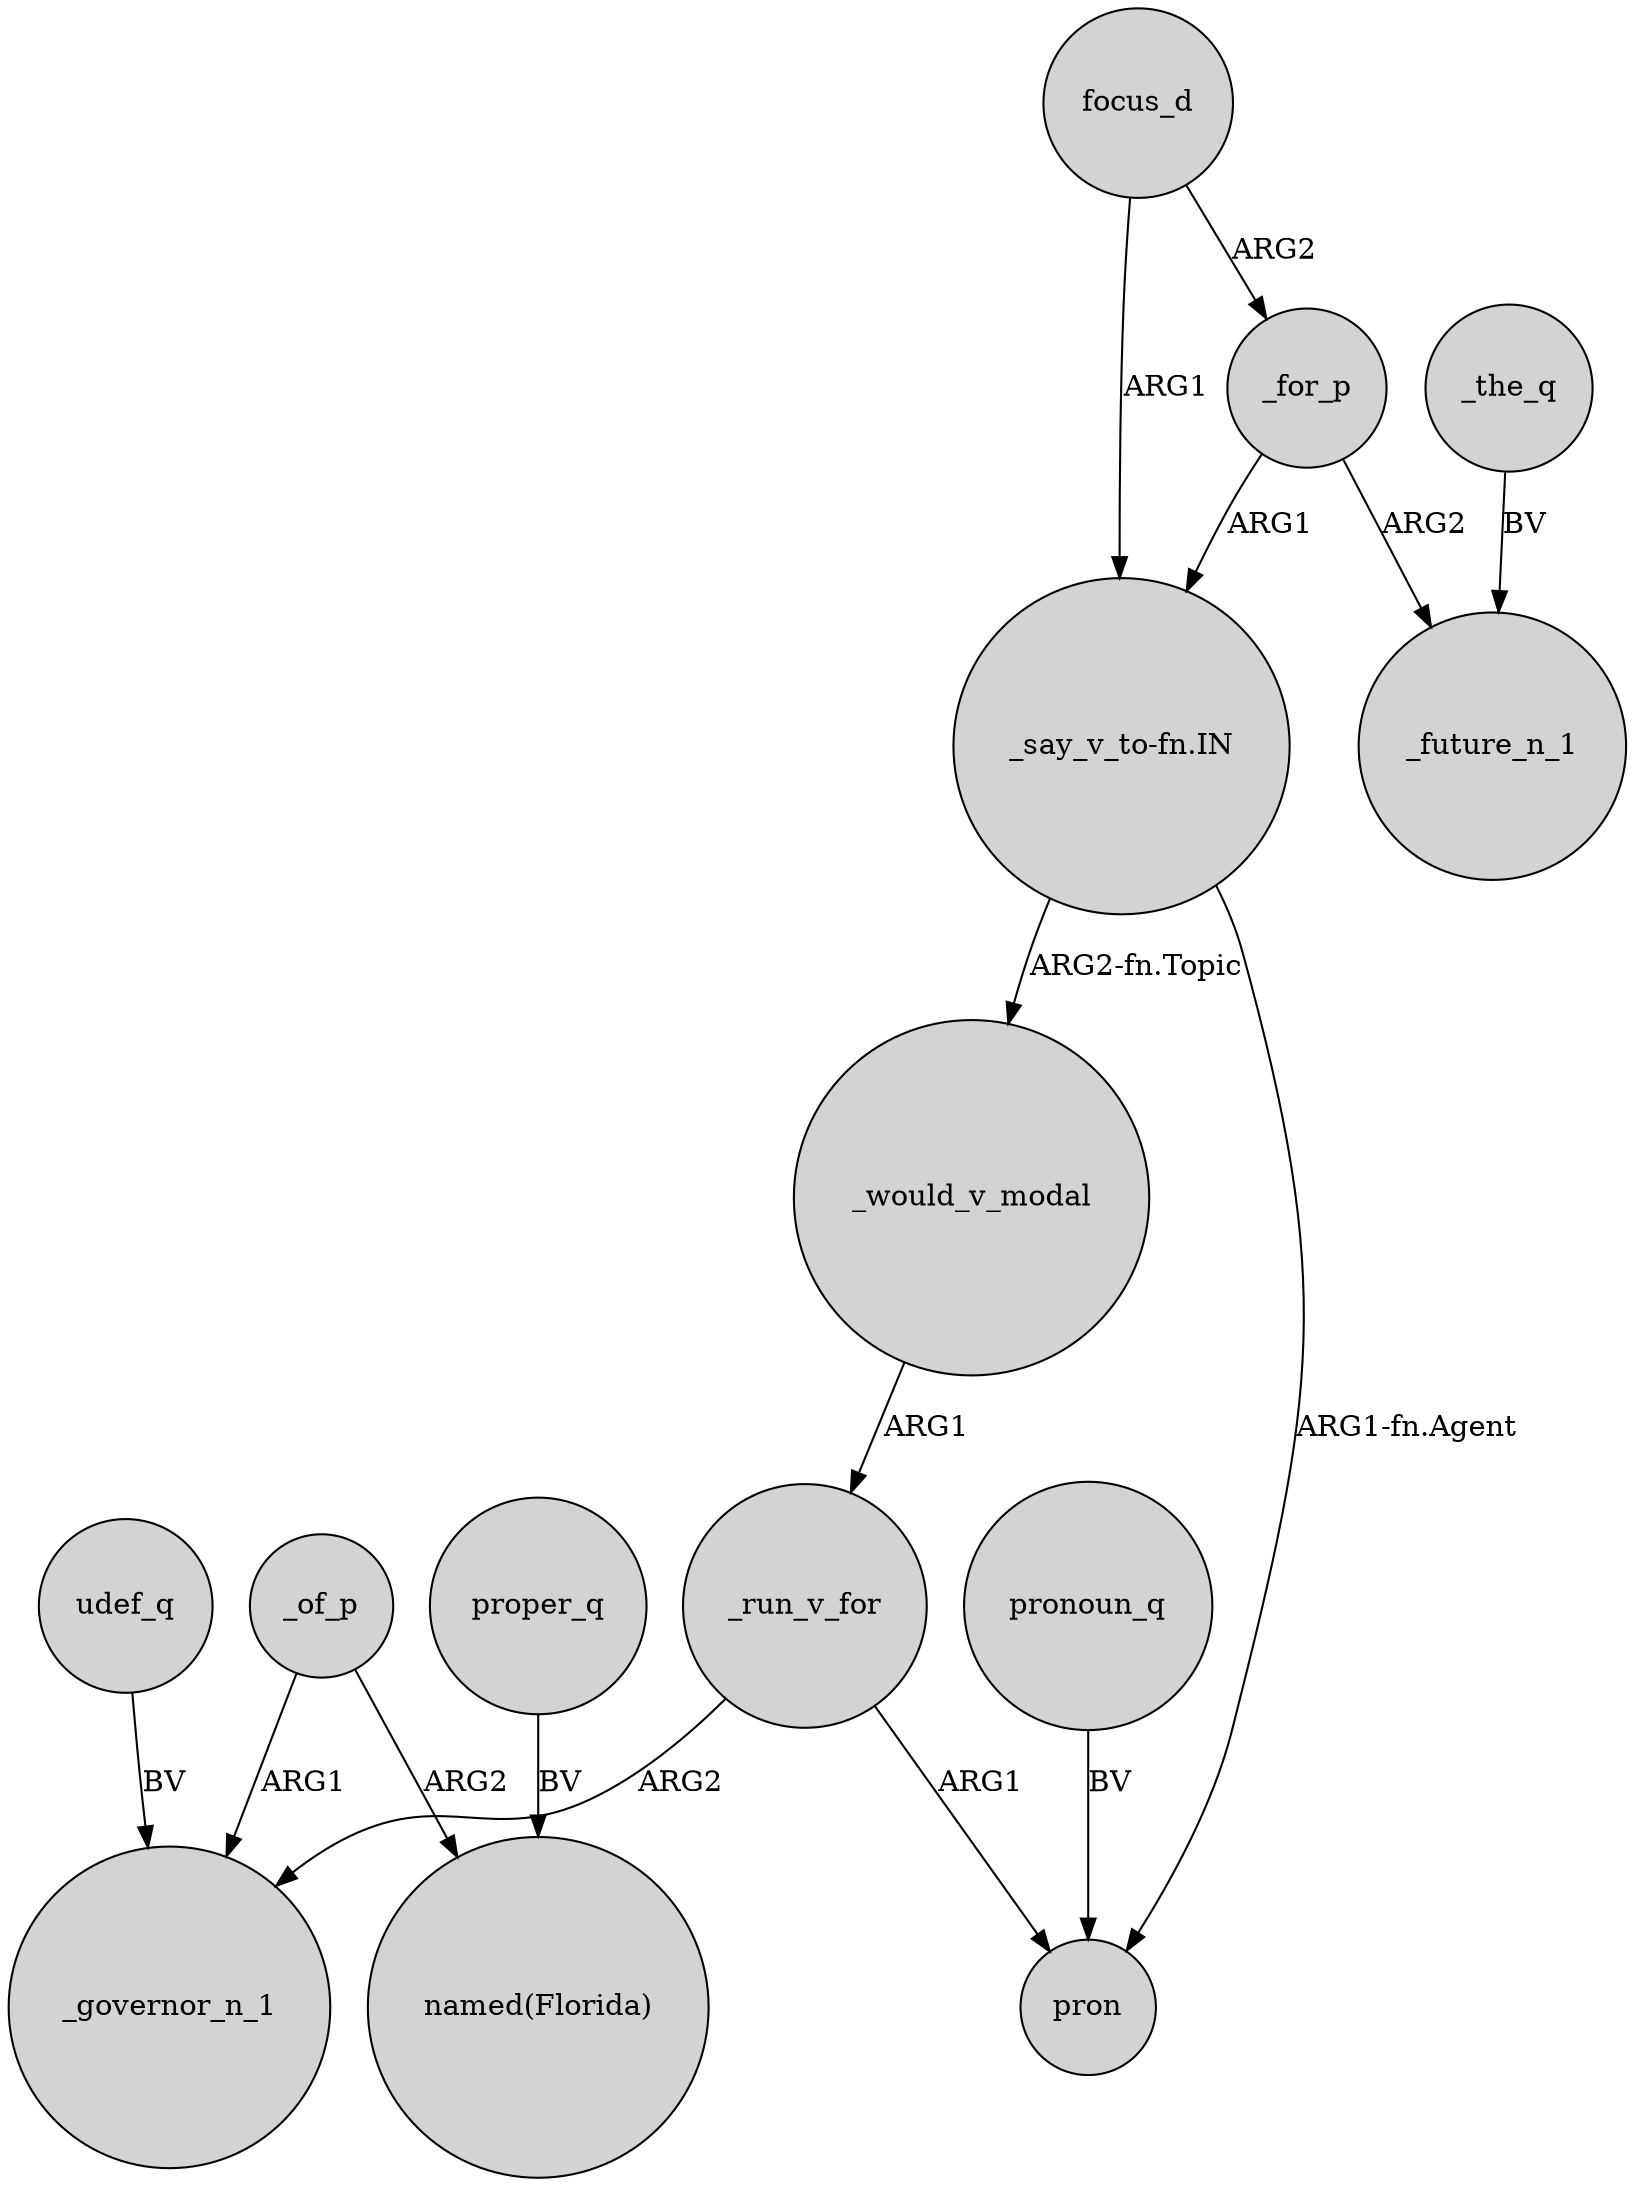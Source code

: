 digraph {
	node [shape=circle style=filled]
	"_say_v_to-fn.IN" -> _would_v_modal [label="ARG2-fn.Topic"]
	_would_v_modal -> _run_v_for [label=ARG1]
	_for_p -> "_say_v_to-fn.IN" [label=ARG1]
	udef_q -> _governor_n_1 [label=BV]
	_run_v_for -> pron [label=ARG1]
	focus_d -> _for_p [label=ARG2]
	_for_p -> _future_n_1 [label=ARG2]
	focus_d -> "_say_v_to-fn.IN" [label=ARG1]
	_run_v_for -> _governor_n_1 [label=ARG2]
	proper_q -> "named(Florida)" [label=BV]
	_of_p -> _governor_n_1 [label=ARG1]
	_the_q -> _future_n_1 [label=BV]
	_of_p -> "named(Florida)" [label=ARG2]
	"_say_v_to-fn.IN" -> pron [label="ARG1-fn.Agent"]
	pronoun_q -> pron [label=BV]
}
